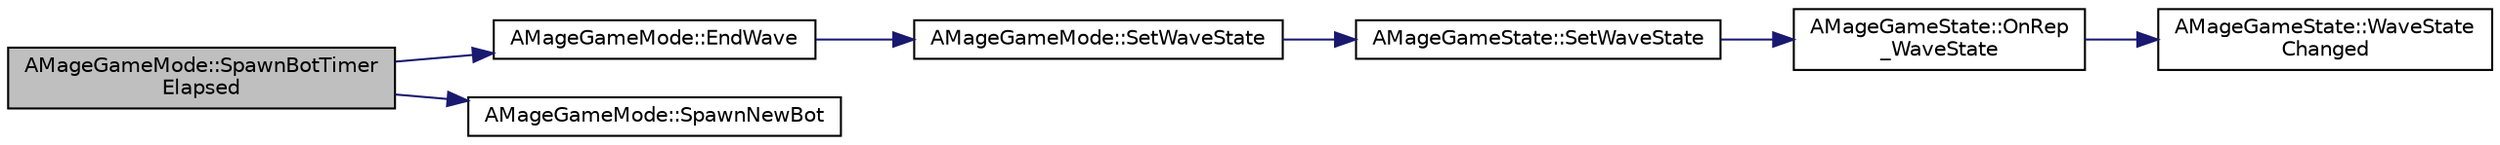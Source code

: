 digraph "AMageGameMode::SpawnBotTimerElapsed"
{
 // LATEX_PDF_SIZE
  edge [fontname="Helvetica",fontsize="10",labelfontname="Helvetica",labelfontsize="10"];
  node [fontname="Helvetica",fontsize="10",shape=record];
  rankdir="LR";
  Node1 [label="AMageGameMode::SpawnBotTimer\lElapsed",height=0.2,width=0.4,color="black", fillcolor="grey75", style="filled", fontcolor="black",tooltip=" "];
  Node1 -> Node2 [color="midnightblue",fontsize="10",style="solid"];
  Node2 [label="AMageGameMode::EndWave",height=0.2,width=0.4,color="black", fillcolor="white", style="filled",URL="$class_a_mage_game_mode.html#a3ce2b9b457eccc2d9cdcceece3f817c5",tooltip=" "];
  Node2 -> Node3 [color="midnightblue",fontsize="10",style="solid"];
  Node3 [label="AMageGameMode::SetWaveState",height=0.2,width=0.4,color="black", fillcolor="white", style="filled",URL="$class_a_mage_game_mode.html#a37b8ab0a23f88d5a3653cd510bf10398",tooltip=" "];
  Node3 -> Node4 [color="midnightblue",fontsize="10",style="solid"];
  Node4 [label="AMageGameState::SetWaveState",height=0.2,width=0.4,color="black", fillcolor="white", style="filled",URL="$class_a_mage_game_state.html#acf80d52ee9926b48432bd87acef95acf",tooltip=" "];
  Node4 -> Node5 [color="midnightblue",fontsize="10",style="solid"];
  Node5 [label="AMageGameState::OnRep\l_WaveState",height=0.2,width=0.4,color="black", fillcolor="white", style="filled",URL="$class_a_mage_game_state.html#a9d1211707542135b1088d14966d65cdd",tooltip=" "];
  Node5 -> Node6 [color="midnightblue",fontsize="10",style="solid"];
  Node6 [label="AMageGameState::WaveState\lChanged",height=0.2,width=0.4,color="black", fillcolor="white", style="filled",URL="$class_a_mage_game_state.html#a2cf8ab12f833ded5f61a0dd84d57e99b",tooltip=" "];
  Node1 -> Node7 [color="midnightblue",fontsize="10",style="solid"];
  Node7 [label="AMageGameMode::SpawnNewBot",height=0.2,width=0.4,color="black", fillcolor="white", style="filled",URL="$class_a_mage_game_mode.html#a630e9e1eecdab66b1f8bce8949e71fce",tooltip=" "];
}
